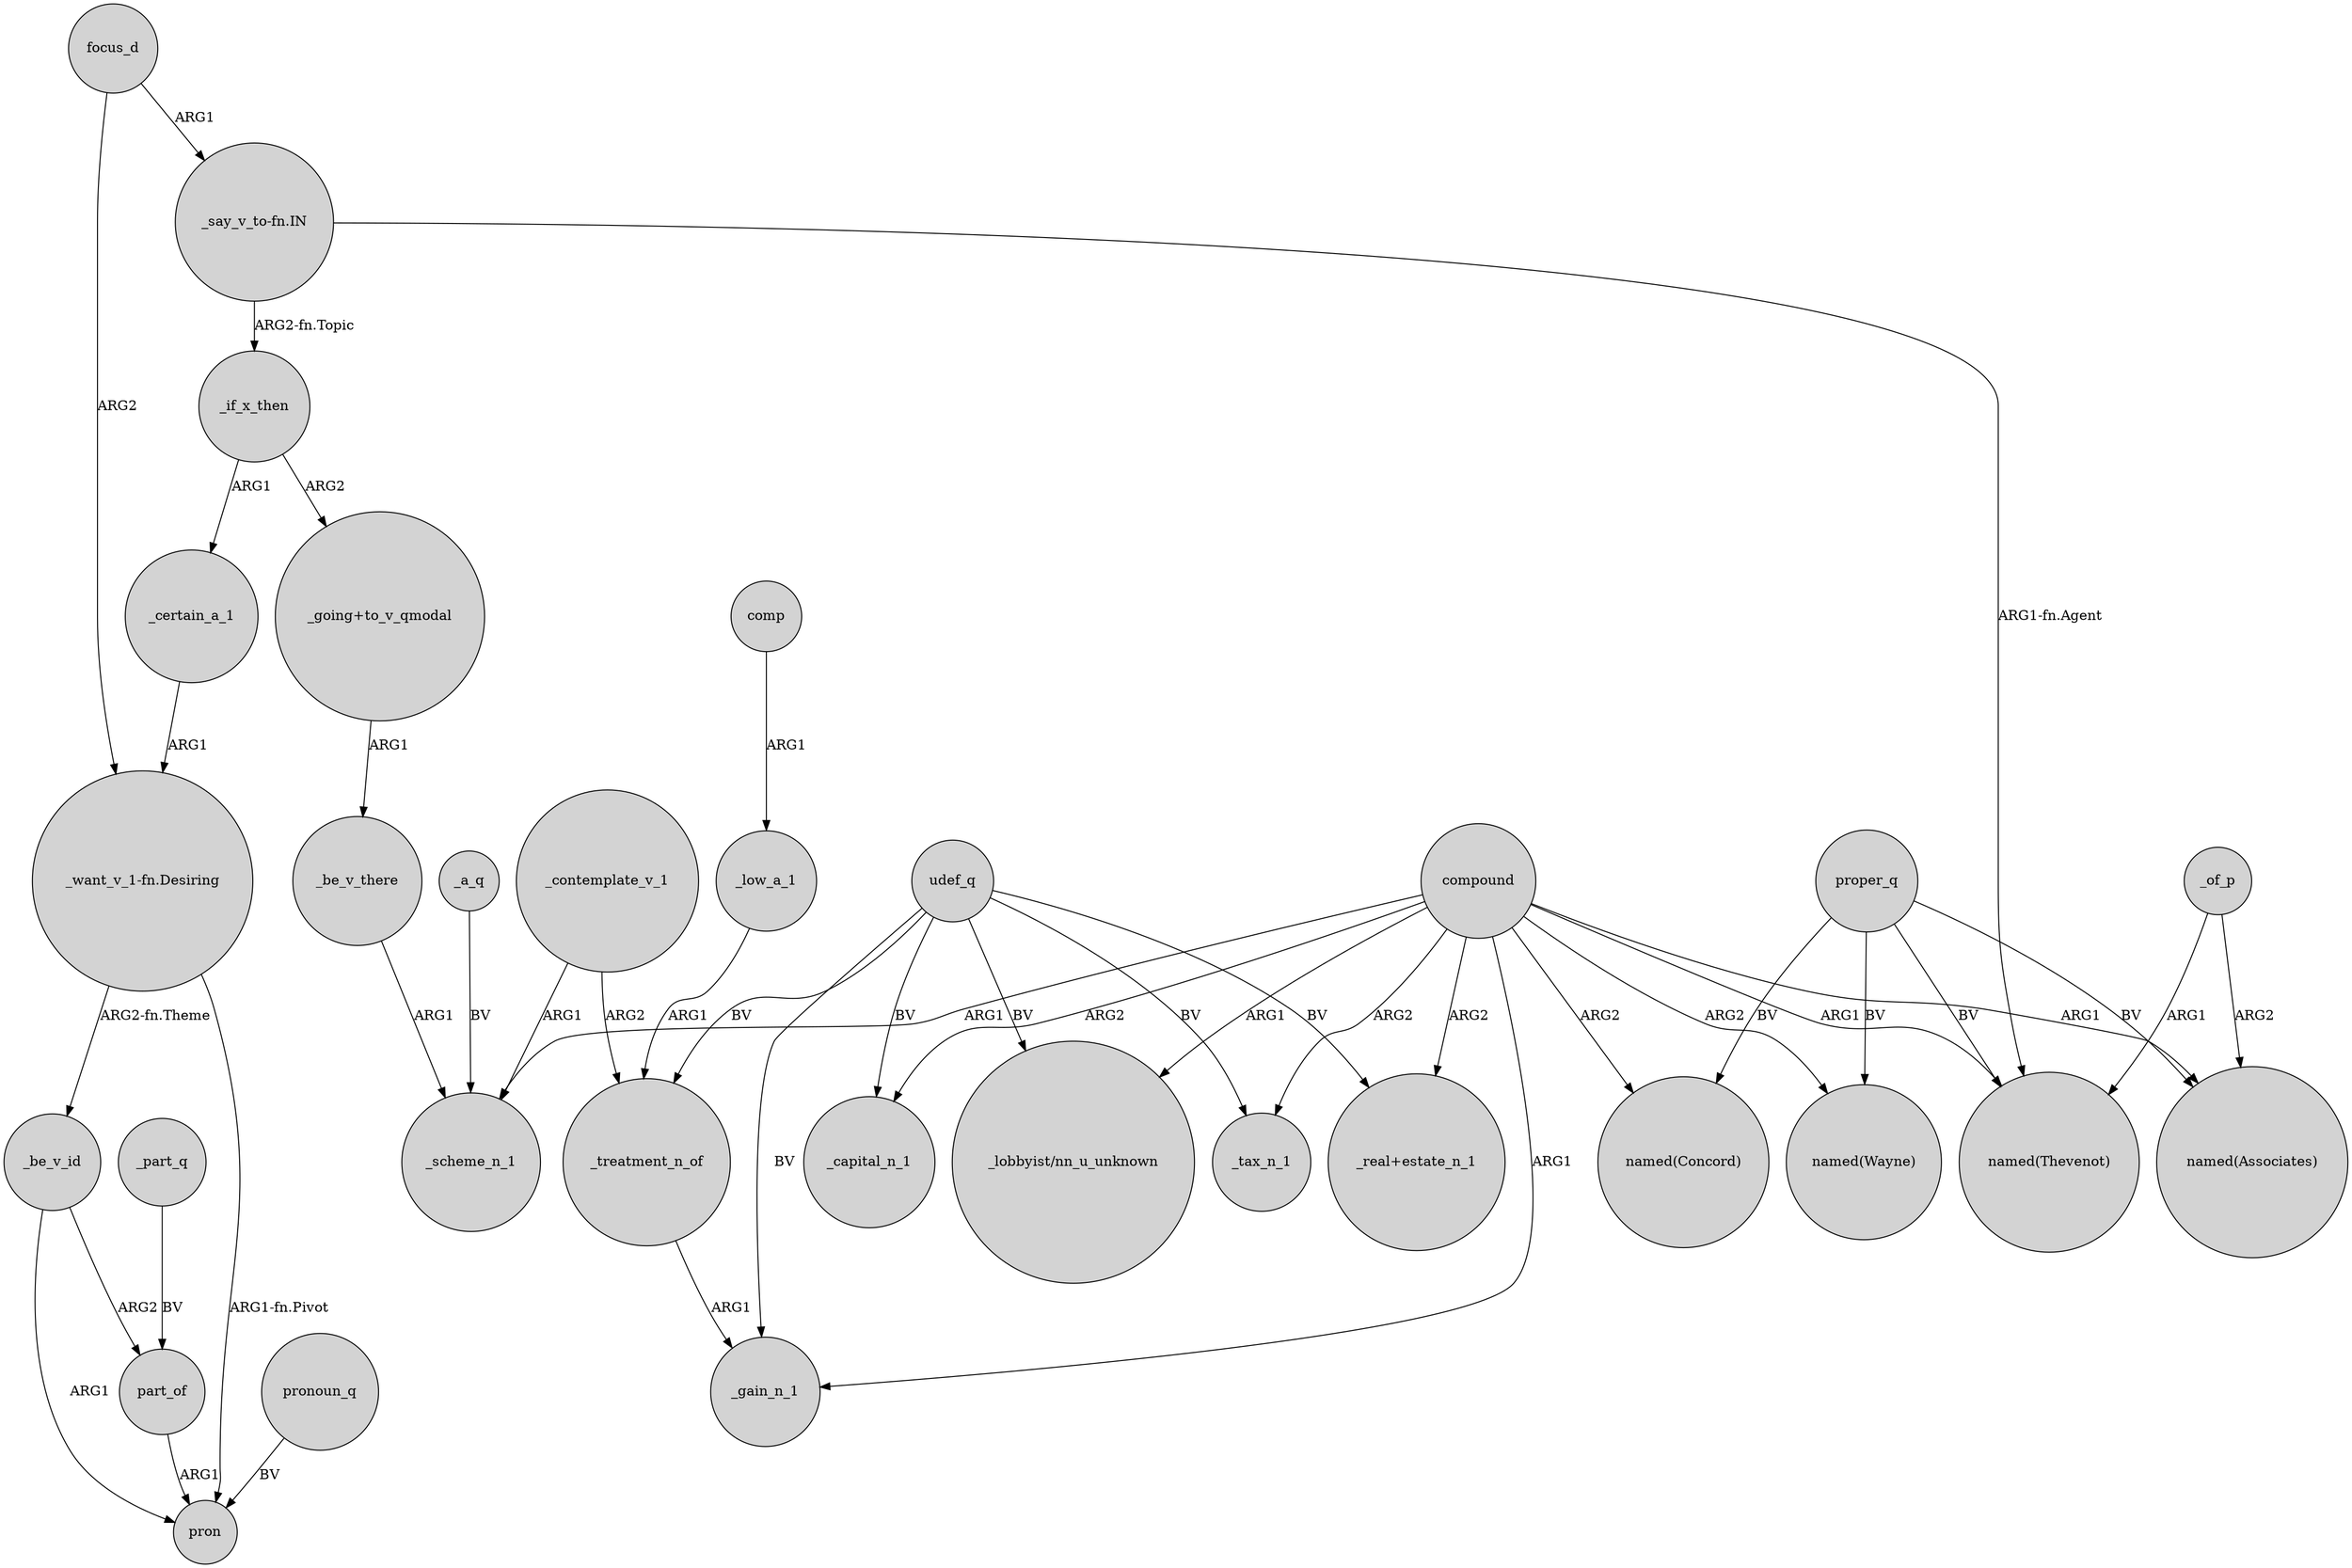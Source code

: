 digraph {
	node [shape=circle style=filled]
	part_of -> pron [label=ARG1]
	udef_q -> _capital_n_1 [label=BV]
	compound -> "named(Wayne)" [label=ARG2]
	_of_p -> "named(Associates)" [label=ARG2]
	proper_q -> "named(Concord)" [label=BV]
	"_say_v_to-fn.IN" -> _if_x_then [label="ARG2-fn.Topic"]
	compound -> _capital_n_1 [label=ARG2]
	"_going+to_v_qmodal" -> _be_v_there [label=ARG1]
	_treatment_n_of -> _gain_n_1 [label=ARG1]
	udef_q -> _gain_n_1 [label=BV]
	proper_q -> "named(Wayne)" [label=BV]
	_if_x_then -> "_going+to_v_qmodal" [label=ARG2]
	"_want_v_1-fn.Desiring" -> pron [label="ARG1-fn.Pivot"]
	compound -> "_lobbyist/nn_u_unknown" [label=ARG1]
	compound -> _scheme_n_1 [label=ARG1]
	_be_v_id -> pron [label=ARG1]
	"_say_v_to-fn.IN" -> "named(Thevenot)" [label="ARG1-fn.Agent"]
	compound -> "_real+estate_n_1" [label=ARG2]
	_part_q -> part_of [label=BV]
	_be_v_there -> _scheme_n_1 [label=ARG1]
	udef_q -> _tax_n_1 [label=BV]
	pronoun_q -> pron [label=BV]
	focus_d -> "_want_v_1-fn.Desiring" [label=ARG2]
	_low_a_1 -> _treatment_n_of [label=ARG1]
	"_want_v_1-fn.Desiring" -> _be_v_id [label="ARG2-fn.Theme"]
	_if_x_then -> _certain_a_1 [label=ARG1]
	udef_q -> "_real+estate_n_1" [label=BV]
	_contemplate_v_1 -> _treatment_n_of [label=ARG2]
	compound -> "named(Concord)" [label=ARG2]
	udef_q -> _treatment_n_of [label=BV]
	compound -> _gain_n_1 [label=ARG1]
	compound -> "named(Associates)" [label=ARG1]
	udef_q -> "_lobbyist/nn_u_unknown" [label=BV]
	proper_q -> "named(Thevenot)" [label=BV]
	compound -> "named(Thevenot)" [label=ARG1]
	compound -> _tax_n_1 [label=ARG2]
	proper_q -> "named(Associates)" [label=BV]
	_be_v_id -> part_of [label=ARG2]
	_contemplate_v_1 -> _scheme_n_1 [label=ARG1]
	_of_p -> "named(Thevenot)" [label=ARG1]
	_a_q -> _scheme_n_1 [label=BV]
	focus_d -> "_say_v_to-fn.IN" [label=ARG1]
	comp -> _low_a_1 [label=ARG1]
	_certain_a_1 -> "_want_v_1-fn.Desiring" [label=ARG1]
}
